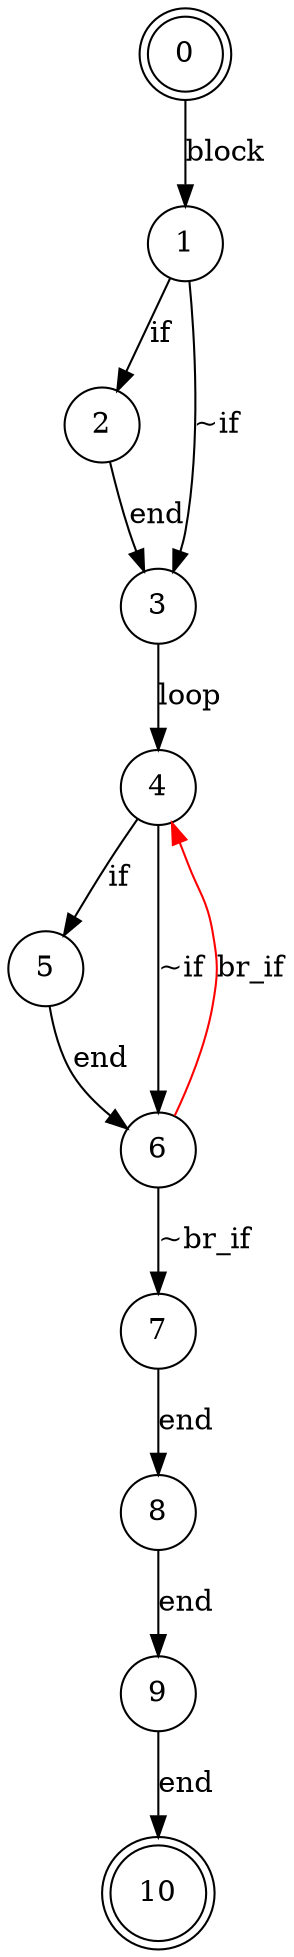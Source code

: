 digraph finite_state_machine {
    node [shape = doublecircle]; 0 10;
    node [shape = circle];
    0 -> 1[label = "block"];
    1 -> 2[label = "if"];
    1 -> 3[label = "~if"];
    2 -> 3[label = "end"];
    3 -> 4[label = "loop"];
    4 -> 5[label = "if"];
    4 -> 6[label = "~if"];
    5 -> 6[label = "end"];
    6 -> 7[label = "~br_if"];
    6 -> 4[color="red" label = "br_if"];
    7 -> 8[label = "end"];
    8 -> 9[label = "end"];
    9 -> 10[label = "end"];
}
